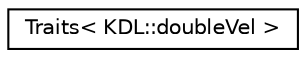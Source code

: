 digraph G
{
  edge [fontname="Helvetica",fontsize="10",labelfontname="Helvetica",labelfontsize="10"];
  node [fontname="Helvetica",fontsize="10",shape=record];
  rankdir=LR;
  Node1 [label="Traits\< KDL::doubleVel \>",height=0.2,width=0.4,color="black", fillcolor="white", style="filled",URL="$d5/de1/structTraits_3_01KDL_1_1doubleVel_01_4.html"];
}
